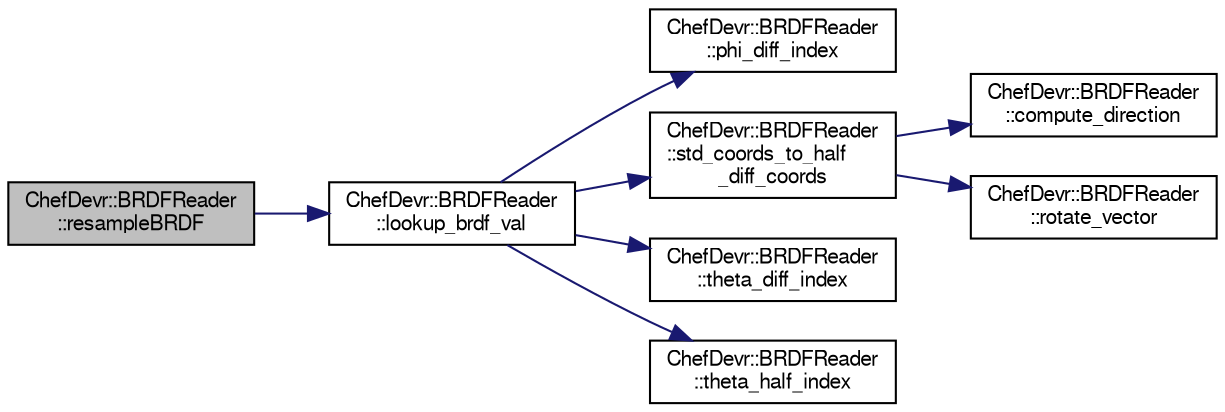 digraph "ChefDevr::BRDFReader::resampleBRDF"
{
 // LATEX_PDF_SIZE
  edge [fontname="FreeSans",fontsize="10",labelfontname="FreeSans",labelfontsize="10"];
  node [fontname="FreeSans",fontsize="10",shape=record];
  rankdir="LR";
  Node28 [label="ChefDevr::BRDFReader\l::resampleBRDF",height=0.2,width=0.4,color="black", fillcolor="grey75", style="filled", fontcolor="black",tooltip="Resamples a BRDF."];
  Node28 -> Node29 [color="midnightblue",fontsize="10",style="solid",fontname="FreeSans"];
  Node29 [label="ChefDevr::BRDFReader\l::lookup_brdf_val",height=0.2,width=0.4,color="black", fillcolor="white", style="filled",URL="$class_chef_devr_1_1_b_r_d_f_reader.html#a52a4fc59f6adee91e2e697b8a703d8c8",tooltip="Extracts a color in a BRDF from a pair of incoming and outgoing angles."];
  Node29 -> Node30 [color="midnightblue",fontsize="10",style="solid",fontname="FreeSans"];
  Node30 [label="ChefDevr::BRDFReader\l::phi_diff_index",height=0.2,width=0.4,color="black", fillcolor="white", style="filled",URL="$class_chef_devr_1_1_b_r_d_f_reader.html#ac5e52ec93c480dd3d4ad47d5e1edf829",tooltip="Lookup phi_diff index."];
  Node29 -> Node31 [color="midnightblue",fontsize="10",style="solid",fontname="FreeSans"];
  Node31 [label="ChefDevr::BRDFReader\l::std_coords_to_half\l_diff_coords",height=0.2,width=0.4,color="black", fillcolor="white", style="filled",URL="$class_chef_devr_1_1_b_r_d_f_reader.html#ab6a38cb74127f68f8f82bfde7afa9f27",tooltip="Converts standard coordinates to half vector/difference vector coordinates."];
  Node31 -> Node32 [color="midnightblue",fontsize="10",style="solid",fontname="FreeSans"];
  Node32 [label="ChefDevr::BRDFReader\l::compute_direction",height=0.2,width=0.4,color="black", fillcolor="white", style="filled",URL="$class_chef_devr_1_1_b_r_d_f_reader.html#afe401d8c485d62681e32db306453d05d",tooltip="Computes a direction from angles."];
  Node31 -> Node33 [color="midnightblue",fontsize="10",style="solid",fontname="FreeSans"];
  Node33 [label="ChefDevr::BRDFReader\l::rotate_vector",height=0.2,width=0.4,color="black", fillcolor="white", style="filled",URL="$class_chef_devr_1_1_b_r_d_f_reader.html#ac1a007bc9ab8355d71f7a23553b33c40",tooltip="Rotates a vector along an axis."];
  Node29 -> Node34 [color="midnightblue",fontsize="10",style="solid",fontname="FreeSans"];
  Node34 [label="ChefDevr::BRDFReader\l::theta_diff_index",height=0.2,width=0.4,color="black", fillcolor="white", style="filled",URL="$class_chef_devr_1_1_b_r_d_f_reader.html#af58b0fc1168419a46910cb4a706881a0",tooltip="Lookup theta_diff index."];
  Node29 -> Node35 [color="midnightblue",fontsize="10",style="solid",fontname="FreeSans"];
  Node35 [label="ChefDevr::BRDFReader\l::theta_half_index",height=0.2,width=0.4,color="black", fillcolor="white", style="filled",URL="$class_chef_devr_1_1_b_r_d_f_reader.html#a565a677a9e08e4f140ac4c01ea5c37b3",tooltip="Lookup theta_half index."];
}

